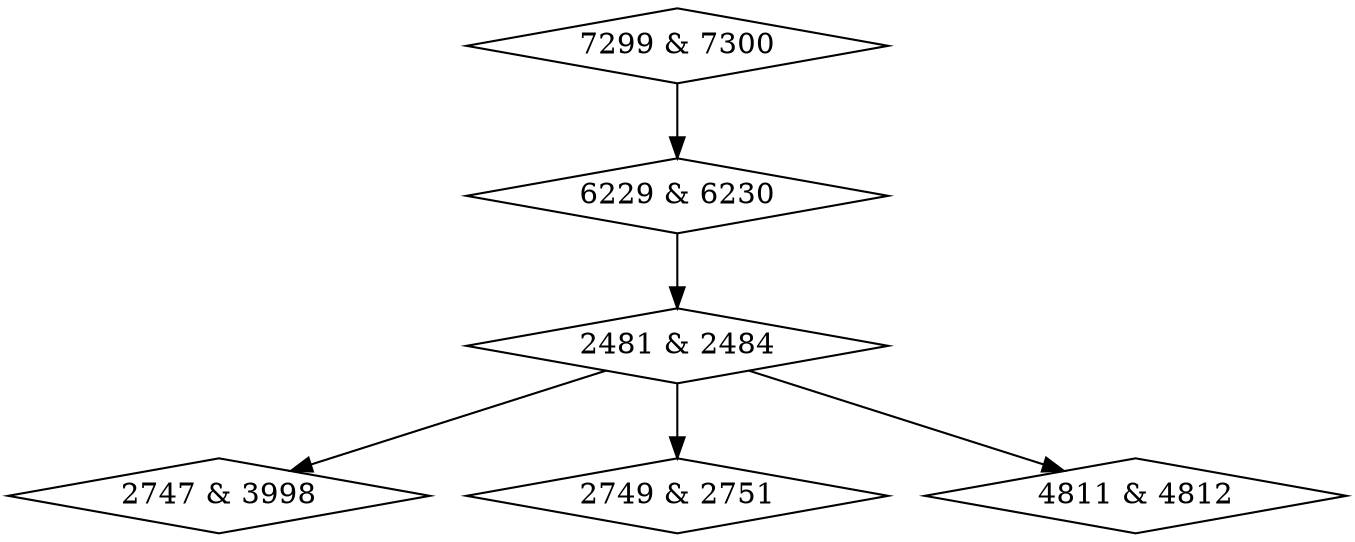 digraph {
0 [label = "2481 & 2484", shape = diamond];
1 [label = "2747 & 3998", shape = diamond];
2 [label = "2749 & 2751", shape = diamond];
3 [label = "4811 & 4812", shape = diamond];
4 [label = "6229 & 6230", shape = diamond];
5 [label = "7299 & 7300", shape = diamond];
0->1;
0->2;
0->3;
4->0;
5->4;
}
